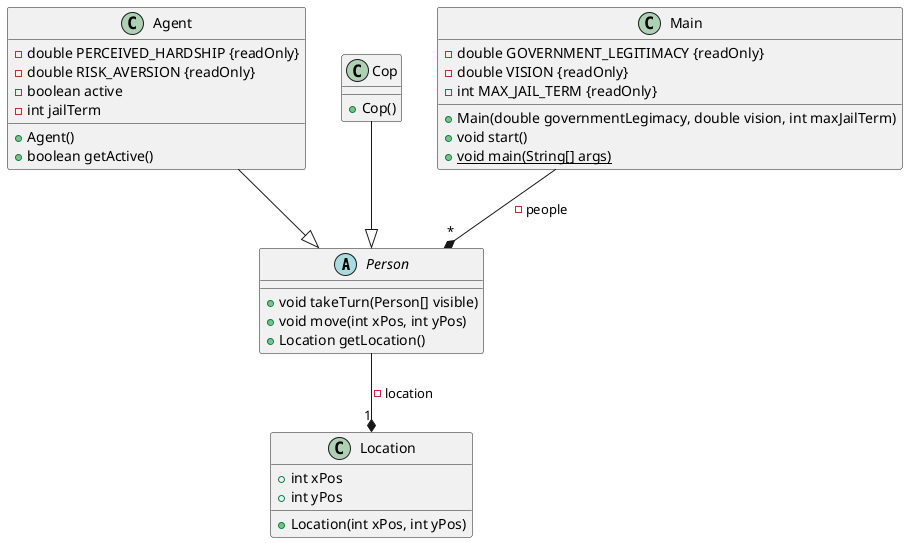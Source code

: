 @startuml Rebellion

abstract class Person {
    + void takeTurn(Person[] visible)
    + void move(int xPos, int yPos)
    + Location getLocation()
}

class Agent {
    - double PERCEIVED_HARDSHIP {readOnly}
    - double RISK_AVERSION {readOnly}
    - boolean active
    - int jailTerm
    + Agent()
    + boolean getActive()
}

class Cop {
    + Cop()
}

class Location {
    + int xPos
    + int yPos
    + Location(int xPos, int yPos)
}

class Main {
    - double GOVERNMENT_LEGITIMACY {readOnly}
    - double VISION {readOnly}
    - int MAX_JAIL_TERM {readOnly}
    + Main(double governmentLegimacy, double vision, int maxJailTerm)
    + void start()
    + void main(String[] args) {static}
}

Main --* "*" Person : - people
Agent --|> Person
Cop --|> Person
Person --* "1" Location : - location

@enduml
